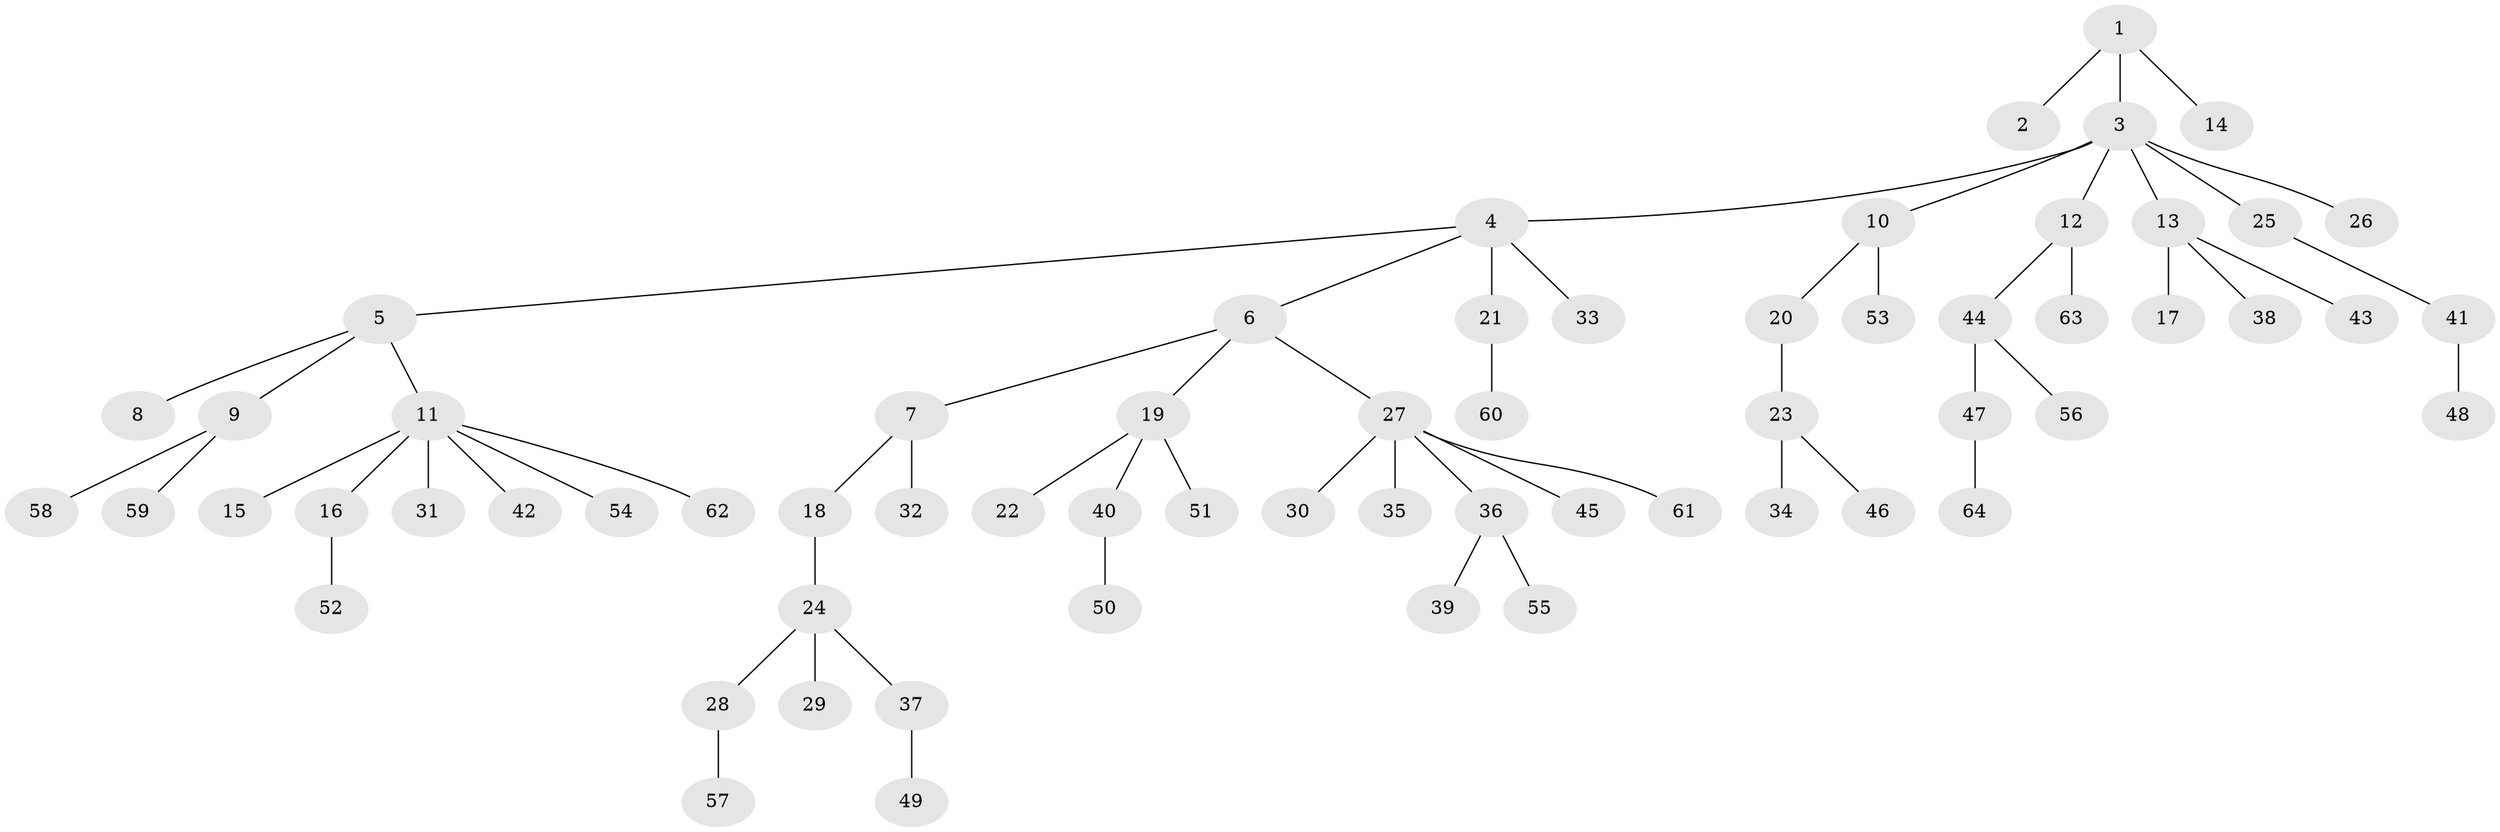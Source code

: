 // Generated by graph-tools (version 1.1) at 2025/52/03/09/25 04:52:24]
// undirected, 64 vertices, 63 edges
graph export_dot {
graph [start="1"]
  node [color=gray90,style=filled];
  1;
  2;
  3;
  4;
  5;
  6;
  7;
  8;
  9;
  10;
  11;
  12;
  13;
  14;
  15;
  16;
  17;
  18;
  19;
  20;
  21;
  22;
  23;
  24;
  25;
  26;
  27;
  28;
  29;
  30;
  31;
  32;
  33;
  34;
  35;
  36;
  37;
  38;
  39;
  40;
  41;
  42;
  43;
  44;
  45;
  46;
  47;
  48;
  49;
  50;
  51;
  52;
  53;
  54;
  55;
  56;
  57;
  58;
  59;
  60;
  61;
  62;
  63;
  64;
  1 -- 2;
  1 -- 3;
  1 -- 14;
  3 -- 4;
  3 -- 10;
  3 -- 12;
  3 -- 13;
  3 -- 25;
  3 -- 26;
  4 -- 5;
  4 -- 6;
  4 -- 21;
  4 -- 33;
  5 -- 8;
  5 -- 9;
  5 -- 11;
  6 -- 7;
  6 -- 19;
  6 -- 27;
  7 -- 18;
  7 -- 32;
  9 -- 58;
  9 -- 59;
  10 -- 20;
  10 -- 53;
  11 -- 15;
  11 -- 16;
  11 -- 31;
  11 -- 42;
  11 -- 54;
  11 -- 62;
  12 -- 44;
  12 -- 63;
  13 -- 17;
  13 -- 38;
  13 -- 43;
  16 -- 52;
  18 -- 24;
  19 -- 22;
  19 -- 40;
  19 -- 51;
  20 -- 23;
  21 -- 60;
  23 -- 34;
  23 -- 46;
  24 -- 28;
  24 -- 29;
  24 -- 37;
  25 -- 41;
  27 -- 30;
  27 -- 35;
  27 -- 36;
  27 -- 45;
  27 -- 61;
  28 -- 57;
  36 -- 39;
  36 -- 55;
  37 -- 49;
  40 -- 50;
  41 -- 48;
  44 -- 47;
  44 -- 56;
  47 -- 64;
}
